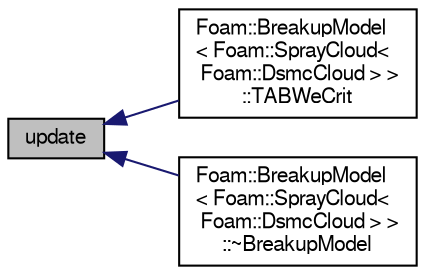 digraph "update"
{
  bgcolor="transparent";
  edge [fontname="FreeSans",fontsize="10",labelfontname="FreeSans",labelfontsize="10"];
  node [fontname="FreeSans",fontsize="10",shape=record];
  rankdir="LR";
  Node31 [label="update",height=0.2,width=0.4,color="black", fillcolor="grey75", style="filled", fontcolor="black"];
  Node31 -> Node32 [dir="back",color="midnightblue",fontsize="10",style="solid",fontname="FreeSans"];
  Node32 [label="Foam::BreakupModel\l\< Foam::SprayCloud\<\l Foam::DsmcCloud \> \>\l::TABWeCrit",height=0.2,width=0.4,color="black",URL="$a24526.html#a7b0b3675e24892198858de77e040e6c6"];
  Node31 -> Node33 [dir="back",color="midnightblue",fontsize="10",style="solid",fontname="FreeSans"];
  Node33 [label="Foam::BreakupModel\l\< Foam::SprayCloud\<\l Foam::DsmcCloud \> \>\l::~BreakupModel",height=0.2,width=0.4,color="black",URL="$a24526.html#a946873746d702298089c07f08a77dd98",tooltip="Destructor. "];
}
